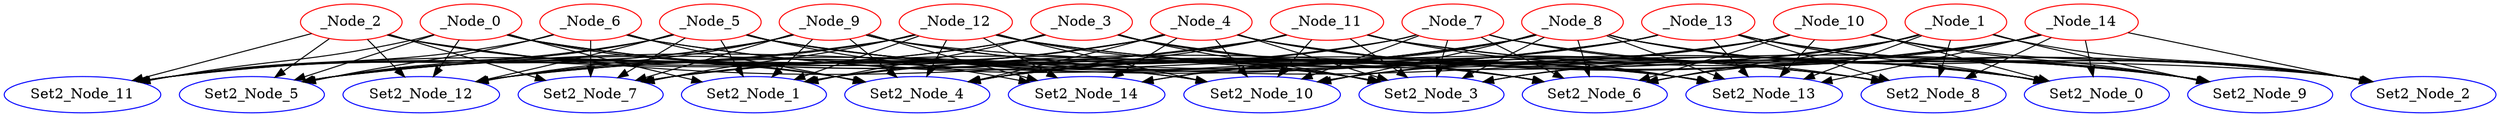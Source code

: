 digraph RandomBipartiteGraph {
	_Node_0 [color=red]
	_Node_1 [color=red]
	_Node_2 [color=red]
	_Node_3 [color=red]
	_Node_4 [color=red]
	_Node_5 [color=red]
	_Node_6 [color=red]
	_Node_7 [color=red]
	_Node_8 [color=red]
	_Node_9 [color=red]
	_Node_10 [color=red]
	_Node_11 [color=red]
	_Node_12 [color=red]
	_Node_13 [color=red]
	_Node_14 [color=red]
	Set2_Node_0 [color=blue]
	Set2_Node_1 [color=blue]
	Set2_Node_2 [color=blue]
	Set2_Node_3 [color=blue]
	Set2_Node_4 [color=blue]
	Set2_Node_5 [color=blue]
	Set2_Node_6 [color=blue]
	Set2_Node_7 [color=blue]
	Set2_Node_8 [color=blue]
	Set2_Node_9 [color=blue]
	Set2_Node_10 [color=blue]
	Set2_Node_11 [color=blue]
	Set2_Node_12 [color=blue]
	Set2_Node_13 [color=blue]
	Set2_Node_14 [color=blue]
	_Node_0 -> Set2_Node_1
	_Node_0 -> Set2_Node_3
	_Node_0 -> Set2_Node_4
	_Node_0 -> Set2_Node_5
	_Node_0 -> Set2_Node_6
	_Node_0 -> Set2_Node_10
	_Node_0 -> Set2_Node_11
	_Node_0 -> Set2_Node_12
	_Node_1 -> Set2_Node_2
	_Node_1 -> Set2_Node_3
	_Node_1 -> Set2_Node_4
	_Node_1 -> Set2_Node_6
	_Node_1 -> Set2_Node_8
	_Node_1 -> Set2_Node_9
	_Node_1 -> Set2_Node_10
	_Node_1 -> Set2_Node_13
	_Node_2 -> Set2_Node_4
	_Node_2 -> Set2_Node_5
	_Node_2 -> Set2_Node_7
	_Node_2 -> Set2_Node_10
	_Node_2 -> Set2_Node_11
	_Node_2 -> Set2_Node_12
	_Node_2 -> Set2_Node_13
	_Node_3 -> Set2_Node_1
	_Node_3 -> Set2_Node_3
	_Node_3 -> Set2_Node_5
	_Node_3 -> Set2_Node_6
	_Node_3 -> Set2_Node_9
	_Node_3 -> Set2_Node_11
	_Node_3 -> Set2_Node_13
	_Node_4 -> Set2_Node_0
	_Node_4 -> Set2_Node_2
	_Node_4 -> Set2_Node_3
	_Node_4 -> Set2_Node_4
	_Node_4 -> Set2_Node_5
	_Node_4 -> Set2_Node_7
	_Node_4 -> Set2_Node_10
	_Node_4 -> Set2_Node_12
	_Node_4 -> Set2_Node_13
	_Node_4 -> Set2_Node_14
	_Node_5 -> Set2_Node_0
	_Node_5 -> Set2_Node_1
	_Node_5 -> Set2_Node_3
	_Node_5 -> Set2_Node_5
	_Node_5 -> Set2_Node_6
	_Node_5 -> Set2_Node_7
	_Node_5 -> Set2_Node_8
	_Node_5 -> Set2_Node_11
	_Node_5 -> Set2_Node_12
	_Node_5 -> Set2_Node_14
	_Node_6 -> Set2_Node_4
	_Node_6 -> Set2_Node_5
	_Node_6 -> Set2_Node_7
	_Node_6 -> Set2_Node_8
	_Node_6 -> Set2_Node_11
	_Node_6 -> Set2_Node_13
	_Node_7 -> Set2_Node_3
	_Node_7 -> Set2_Node_4
	_Node_7 -> Set2_Node_6
	_Node_7 -> Set2_Node_7
	_Node_7 -> Set2_Node_8
	_Node_7 -> Set2_Node_9
	_Node_7 -> Set2_Node_10
	_Node_8 -> Set2_Node_0
	_Node_8 -> Set2_Node_2
	_Node_8 -> Set2_Node_3
	_Node_8 -> Set2_Node_4
	_Node_8 -> Set2_Node_5
	_Node_8 -> Set2_Node_6
	_Node_8 -> Set2_Node_9
	_Node_8 -> Set2_Node_10
	_Node_8 -> Set2_Node_12
	_Node_8 -> Set2_Node_13
	_Node_8 -> Set2_Node_14
	_Node_9 -> Set2_Node_1
	_Node_9 -> Set2_Node_2
	_Node_9 -> Set2_Node_4
	_Node_9 -> Set2_Node_5
	_Node_9 -> Set2_Node_6
	_Node_9 -> Set2_Node_7
	_Node_9 -> Set2_Node_9
	_Node_9 -> Set2_Node_11
	_Node_9 -> Set2_Node_12
	_Node_9 -> Set2_Node_14
	_Node_10 -> Set2_Node_0
	_Node_10 -> Set2_Node_2
	_Node_10 -> Set2_Node_4
	_Node_10 -> Set2_Node_6
	_Node_10 -> Set2_Node_7
	_Node_10 -> Set2_Node_9
	_Node_10 -> Set2_Node_10
	_Node_10 -> Set2_Node_13
	_Node_11 -> Set2_Node_0
	_Node_11 -> Set2_Node_1
	_Node_11 -> Set2_Node_2
	_Node_11 -> Set2_Node_3
	_Node_11 -> Set2_Node_4
	_Node_11 -> Set2_Node_10
	_Node_11 -> Set2_Node_11
	_Node_11 -> Set2_Node_13
	_Node_12 -> Set2_Node_0
	_Node_12 -> Set2_Node_1
	_Node_12 -> Set2_Node_3
	_Node_12 -> Set2_Node_4
	_Node_12 -> Set2_Node_7
	_Node_12 -> Set2_Node_8
	_Node_12 -> Set2_Node_10
	_Node_12 -> Set2_Node_11
	_Node_12 -> Set2_Node_12
	_Node_12 -> Set2_Node_14
	_Node_13 -> Set2_Node_0
	_Node_13 -> Set2_Node_2
	_Node_13 -> Set2_Node_5
	_Node_13 -> Set2_Node_8
	_Node_13 -> Set2_Node_9
	_Node_13 -> Set2_Node_12
	_Node_13 -> Set2_Node_13
	_Node_13 -> Set2_Node_14
	_Node_14 -> Set2_Node_0
	_Node_14 -> Set2_Node_1
	_Node_14 -> Set2_Node_2
	_Node_14 -> Set2_Node_3
	_Node_14 -> Set2_Node_6
	_Node_14 -> Set2_Node_8
	_Node_14 -> Set2_Node_13
}
